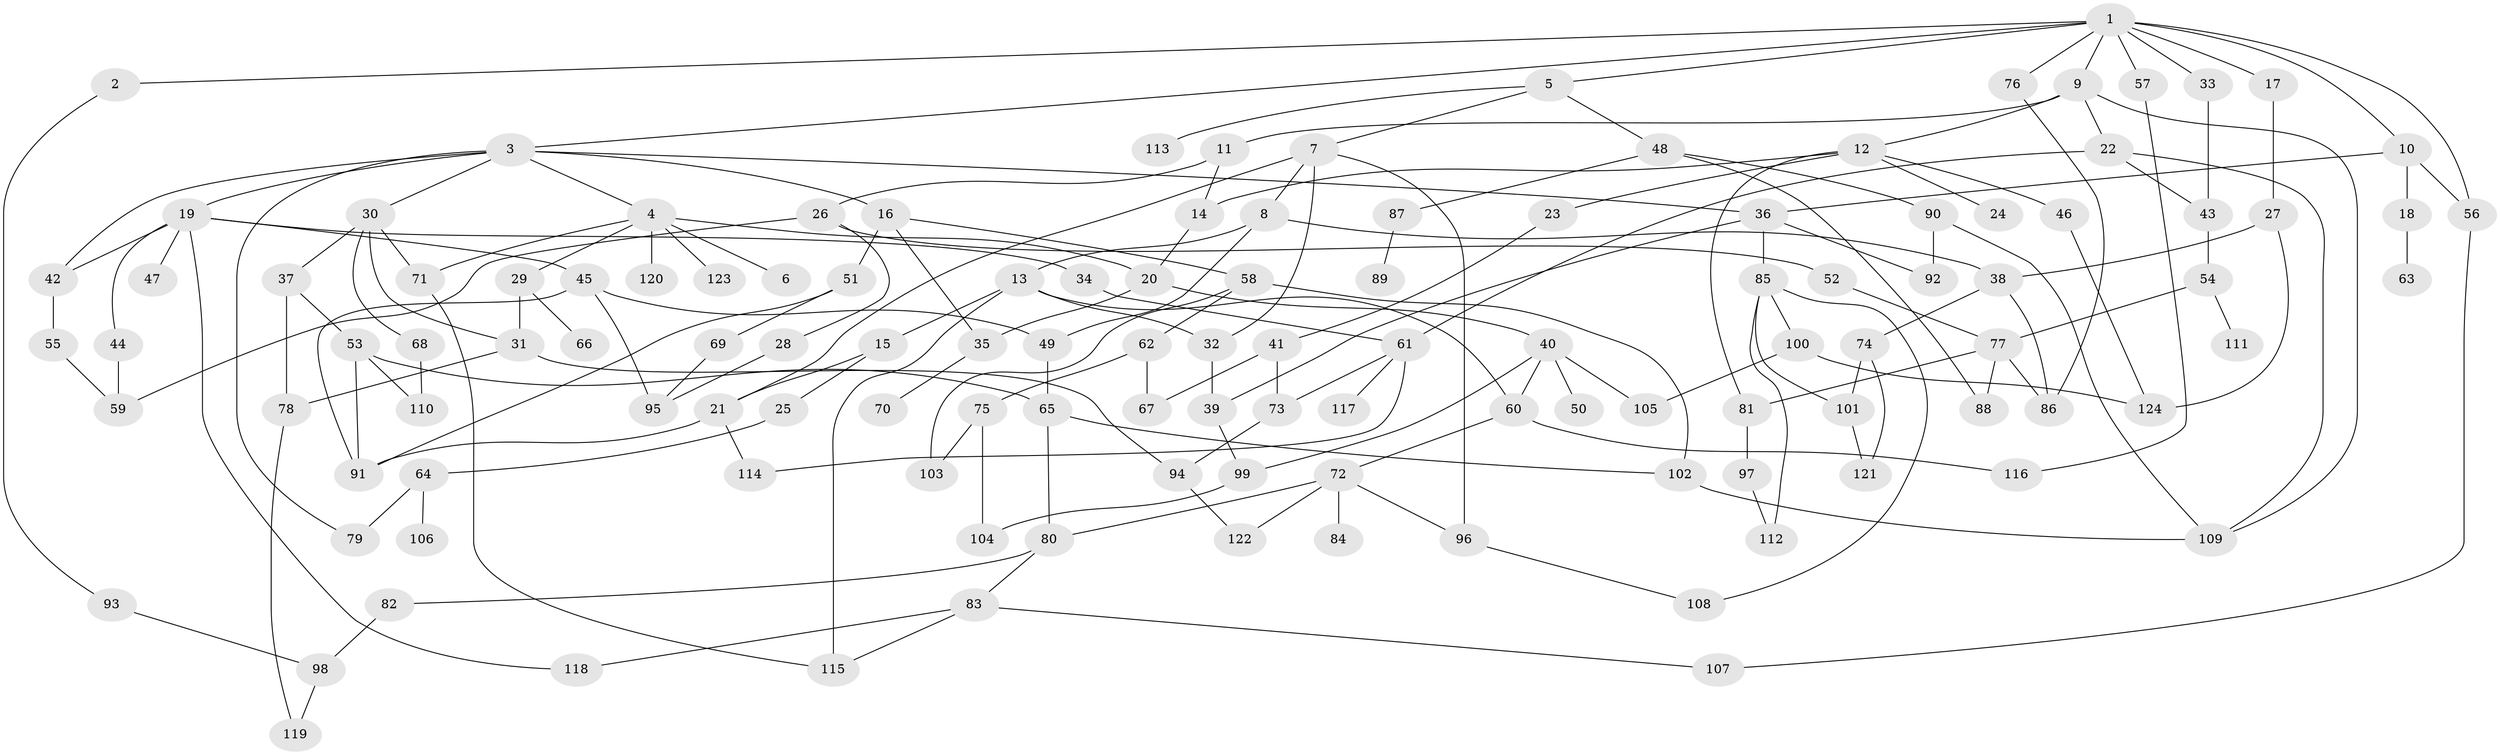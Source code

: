 // coarse degree distribution, {11: 0.011627906976744186, 2: 0.29069767441860467, 8: 0.011627906976744186, 6: 0.06976744186046512, 1: 0.12790697674418605, 4: 0.13953488372093023, 5: 0.12790697674418605, 7: 0.023255813953488372, 3: 0.19767441860465115}
// Generated by graph-tools (version 1.1) at 2025/23/03/03/25 07:23:30]
// undirected, 124 vertices, 184 edges
graph export_dot {
graph [start="1"]
  node [color=gray90,style=filled];
  1;
  2;
  3;
  4;
  5;
  6;
  7;
  8;
  9;
  10;
  11;
  12;
  13;
  14;
  15;
  16;
  17;
  18;
  19;
  20;
  21;
  22;
  23;
  24;
  25;
  26;
  27;
  28;
  29;
  30;
  31;
  32;
  33;
  34;
  35;
  36;
  37;
  38;
  39;
  40;
  41;
  42;
  43;
  44;
  45;
  46;
  47;
  48;
  49;
  50;
  51;
  52;
  53;
  54;
  55;
  56;
  57;
  58;
  59;
  60;
  61;
  62;
  63;
  64;
  65;
  66;
  67;
  68;
  69;
  70;
  71;
  72;
  73;
  74;
  75;
  76;
  77;
  78;
  79;
  80;
  81;
  82;
  83;
  84;
  85;
  86;
  87;
  88;
  89;
  90;
  91;
  92;
  93;
  94;
  95;
  96;
  97;
  98;
  99;
  100;
  101;
  102;
  103;
  104;
  105;
  106;
  107;
  108;
  109;
  110;
  111;
  112;
  113;
  114;
  115;
  116;
  117;
  118;
  119;
  120;
  121;
  122;
  123;
  124;
  1 -- 2;
  1 -- 3;
  1 -- 5;
  1 -- 9;
  1 -- 10;
  1 -- 17;
  1 -- 33;
  1 -- 56;
  1 -- 57;
  1 -- 76;
  2 -- 93;
  3 -- 4;
  3 -- 16;
  3 -- 19;
  3 -- 30;
  3 -- 79;
  3 -- 36;
  3 -- 42;
  4 -- 6;
  4 -- 20;
  4 -- 29;
  4 -- 71;
  4 -- 120;
  4 -- 123;
  5 -- 7;
  5 -- 48;
  5 -- 113;
  7 -- 8;
  7 -- 32;
  7 -- 96;
  7 -- 21;
  8 -- 13;
  8 -- 38;
  8 -- 49;
  9 -- 11;
  9 -- 12;
  9 -- 22;
  9 -- 109;
  10 -- 18;
  10 -- 36;
  10 -- 56;
  11 -- 14;
  11 -- 26;
  12 -- 23;
  12 -- 24;
  12 -- 46;
  12 -- 81;
  12 -- 14;
  13 -- 15;
  13 -- 115;
  13 -- 60;
  13 -- 32;
  14 -- 20;
  15 -- 21;
  15 -- 25;
  16 -- 51;
  16 -- 58;
  16 -- 35;
  17 -- 27;
  18 -- 63;
  19 -- 34;
  19 -- 42;
  19 -- 44;
  19 -- 45;
  19 -- 47;
  19 -- 118;
  20 -- 35;
  20 -- 40;
  21 -- 91;
  21 -- 114;
  22 -- 43;
  22 -- 61;
  22 -- 109;
  23 -- 41;
  25 -- 64;
  26 -- 28;
  26 -- 52;
  26 -- 59;
  27 -- 38;
  27 -- 124;
  28 -- 95;
  29 -- 31;
  29 -- 66;
  30 -- 37;
  30 -- 68;
  30 -- 31;
  30 -- 71;
  31 -- 94;
  31 -- 78;
  32 -- 39;
  33 -- 43;
  34 -- 61;
  35 -- 70;
  36 -- 85;
  36 -- 92;
  36 -- 39;
  37 -- 53;
  37 -- 78;
  38 -- 74;
  38 -- 86;
  39 -- 99;
  40 -- 50;
  40 -- 60;
  40 -- 105;
  40 -- 99;
  41 -- 67;
  41 -- 73;
  42 -- 55;
  43 -- 54;
  44 -- 59;
  45 -- 49;
  45 -- 91;
  45 -- 95;
  46 -- 124;
  48 -- 87;
  48 -- 88;
  48 -- 90;
  49 -- 65;
  51 -- 69;
  51 -- 91;
  52 -- 77;
  53 -- 110;
  53 -- 65;
  53 -- 91;
  54 -- 111;
  54 -- 77;
  55 -- 59;
  56 -- 107;
  57 -- 116;
  58 -- 62;
  58 -- 103;
  58 -- 102;
  60 -- 72;
  60 -- 116;
  61 -- 73;
  61 -- 114;
  61 -- 117;
  62 -- 75;
  62 -- 67;
  64 -- 106;
  64 -- 79;
  65 -- 80;
  65 -- 102;
  68 -- 110;
  69 -- 95;
  71 -- 115;
  72 -- 84;
  72 -- 122;
  72 -- 80;
  72 -- 96;
  73 -- 94;
  74 -- 101;
  74 -- 121;
  75 -- 103;
  75 -- 104;
  76 -- 86;
  77 -- 81;
  77 -- 88;
  77 -- 86;
  78 -- 119;
  80 -- 82;
  80 -- 83;
  81 -- 97;
  82 -- 98;
  83 -- 107;
  83 -- 115;
  83 -- 118;
  85 -- 100;
  85 -- 108;
  85 -- 101;
  85 -- 112;
  87 -- 89;
  90 -- 109;
  90 -- 92;
  93 -- 98;
  94 -- 122;
  96 -- 108;
  97 -- 112;
  98 -- 119;
  99 -- 104;
  100 -- 105;
  100 -- 124;
  101 -- 121;
  102 -- 109;
}
